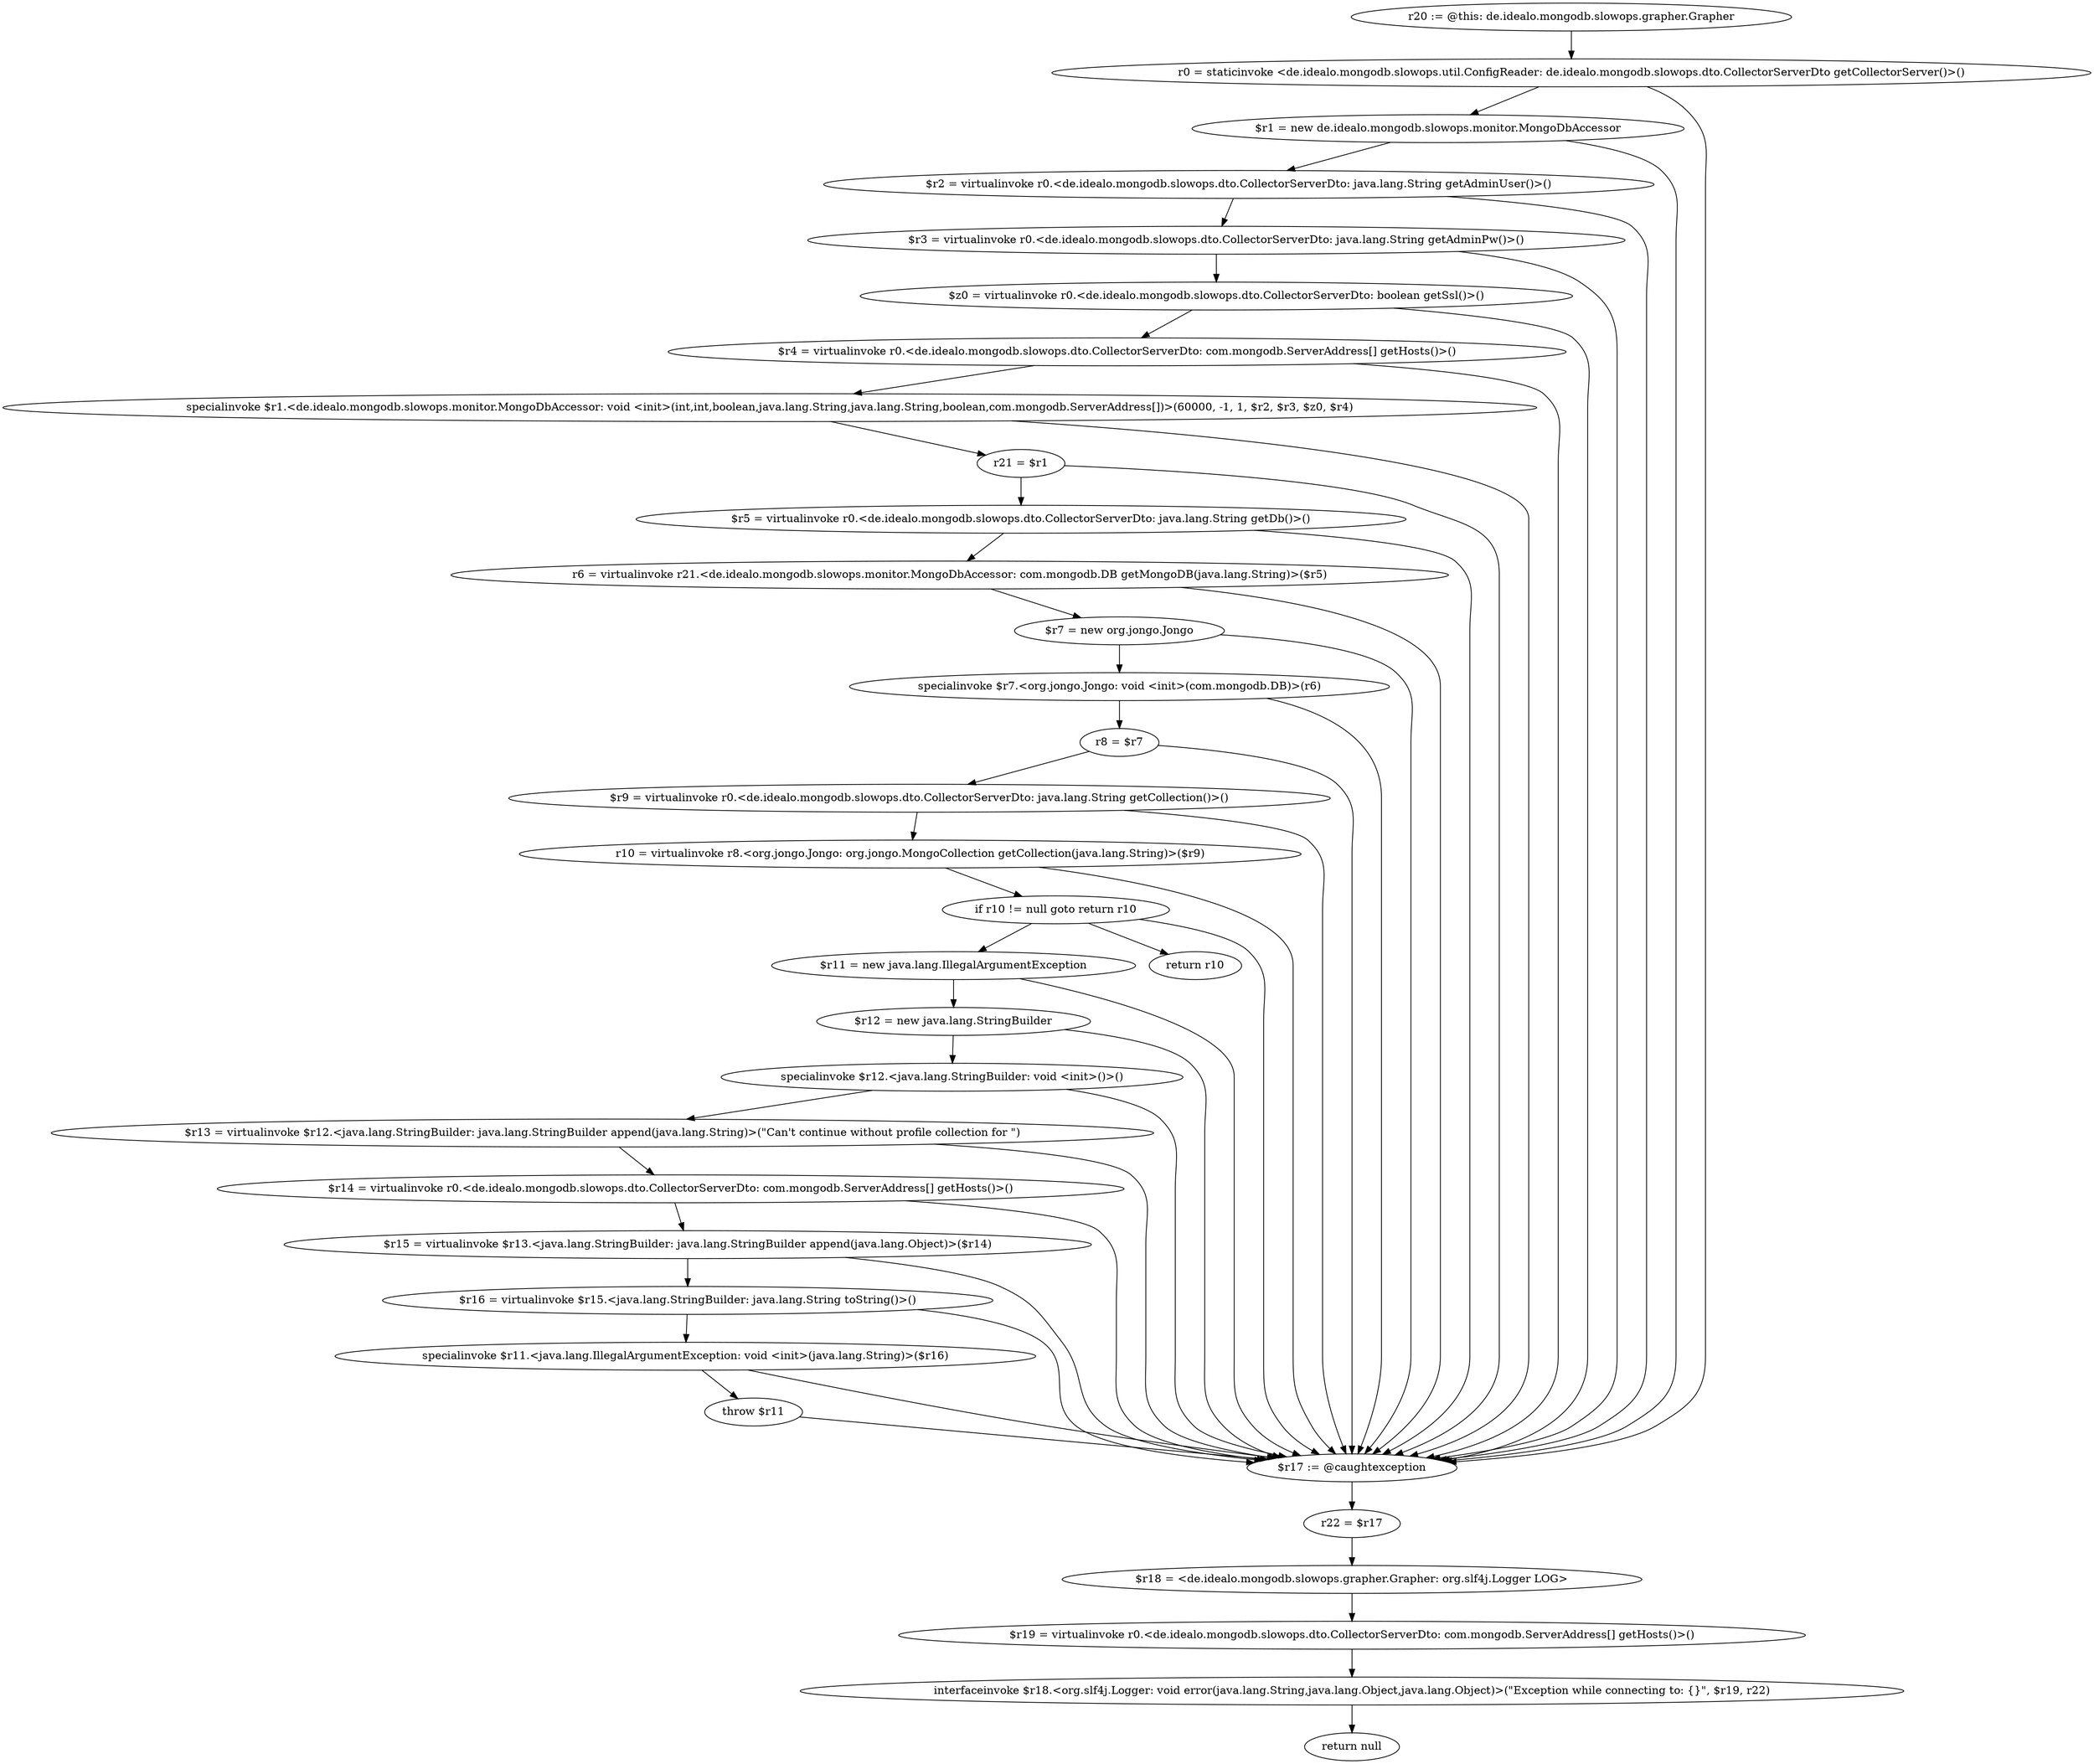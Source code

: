 digraph "unitGraph" {
    "r20 := @this: de.idealo.mongodb.slowops.grapher.Grapher"
    "r0 = staticinvoke <de.idealo.mongodb.slowops.util.ConfigReader: de.idealo.mongodb.slowops.dto.CollectorServerDto getCollectorServer()>()"
    "$r1 = new de.idealo.mongodb.slowops.monitor.MongoDbAccessor"
    "$r2 = virtualinvoke r0.<de.idealo.mongodb.slowops.dto.CollectorServerDto: java.lang.String getAdminUser()>()"
    "$r3 = virtualinvoke r0.<de.idealo.mongodb.slowops.dto.CollectorServerDto: java.lang.String getAdminPw()>()"
    "$z0 = virtualinvoke r0.<de.idealo.mongodb.slowops.dto.CollectorServerDto: boolean getSsl()>()"
    "$r4 = virtualinvoke r0.<de.idealo.mongodb.slowops.dto.CollectorServerDto: com.mongodb.ServerAddress[] getHosts()>()"
    "specialinvoke $r1.<de.idealo.mongodb.slowops.monitor.MongoDbAccessor: void <init>(int,int,boolean,java.lang.String,java.lang.String,boolean,com.mongodb.ServerAddress[])>(60000, -1, 1, $r2, $r3, $z0, $r4)"
    "r21 = $r1"
    "$r5 = virtualinvoke r0.<de.idealo.mongodb.slowops.dto.CollectorServerDto: java.lang.String getDb()>()"
    "r6 = virtualinvoke r21.<de.idealo.mongodb.slowops.monitor.MongoDbAccessor: com.mongodb.DB getMongoDB(java.lang.String)>($r5)"
    "$r7 = new org.jongo.Jongo"
    "specialinvoke $r7.<org.jongo.Jongo: void <init>(com.mongodb.DB)>(r6)"
    "r8 = $r7"
    "$r9 = virtualinvoke r0.<de.idealo.mongodb.slowops.dto.CollectorServerDto: java.lang.String getCollection()>()"
    "r10 = virtualinvoke r8.<org.jongo.Jongo: org.jongo.MongoCollection getCollection(java.lang.String)>($r9)"
    "if r10 != null goto return r10"
    "$r11 = new java.lang.IllegalArgumentException"
    "$r12 = new java.lang.StringBuilder"
    "specialinvoke $r12.<java.lang.StringBuilder: void <init>()>()"
    "$r13 = virtualinvoke $r12.<java.lang.StringBuilder: java.lang.StringBuilder append(java.lang.String)>(\"Can\'t continue without profile collection for \")"
    "$r14 = virtualinvoke r0.<de.idealo.mongodb.slowops.dto.CollectorServerDto: com.mongodb.ServerAddress[] getHosts()>()"
    "$r15 = virtualinvoke $r13.<java.lang.StringBuilder: java.lang.StringBuilder append(java.lang.Object)>($r14)"
    "$r16 = virtualinvoke $r15.<java.lang.StringBuilder: java.lang.String toString()>()"
    "specialinvoke $r11.<java.lang.IllegalArgumentException: void <init>(java.lang.String)>($r16)"
    "throw $r11"
    "return r10"
    "$r17 := @caughtexception"
    "r22 = $r17"
    "$r18 = <de.idealo.mongodb.slowops.grapher.Grapher: org.slf4j.Logger LOG>"
    "$r19 = virtualinvoke r0.<de.idealo.mongodb.slowops.dto.CollectorServerDto: com.mongodb.ServerAddress[] getHosts()>()"
    "interfaceinvoke $r18.<org.slf4j.Logger: void error(java.lang.String,java.lang.Object,java.lang.Object)>(\"Exception while connecting to: {}\", $r19, r22)"
    "return null"
    "r20 := @this: de.idealo.mongodb.slowops.grapher.Grapher"->"r0 = staticinvoke <de.idealo.mongodb.slowops.util.ConfigReader: de.idealo.mongodb.slowops.dto.CollectorServerDto getCollectorServer()>()";
    "r0 = staticinvoke <de.idealo.mongodb.slowops.util.ConfigReader: de.idealo.mongodb.slowops.dto.CollectorServerDto getCollectorServer()>()"->"$r1 = new de.idealo.mongodb.slowops.monitor.MongoDbAccessor";
    "r0 = staticinvoke <de.idealo.mongodb.slowops.util.ConfigReader: de.idealo.mongodb.slowops.dto.CollectorServerDto getCollectorServer()>()"->"$r17 := @caughtexception";
    "$r1 = new de.idealo.mongodb.slowops.monitor.MongoDbAccessor"->"$r2 = virtualinvoke r0.<de.idealo.mongodb.slowops.dto.CollectorServerDto: java.lang.String getAdminUser()>()";
    "$r1 = new de.idealo.mongodb.slowops.monitor.MongoDbAccessor"->"$r17 := @caughtexception";
    "$r2 = virtualinvoke r0.<de.idealo.mongodb.slowops.dto.CollectorServerDto: java.lang.String getAdminUser()>()"->"$r3 = virtualinvoke r0.<de.idealo.mongodb.slowops.dto.CollectorServerDto: java.lang.String getAdminPw()>()";
    "$r2 = virtualinvoke r0.<de.idealo.mongodb.slowops.dto.CollectorServerDto: java.lang.String getAdminUser()>()"->"$r17 := @caughtexception";
    "$r3 = virtualinvoke r0.<de.idealo.mongodb.slowops.dto.CollectorServerDto: java.lang.String getAdminPw()>()"->"$z0 = virtualinvoke r0.<de.idealo.mongodb.slowops.dto.CollectorServerDto: boolean getSsl()>()";
    "$r3 = virtualinvoke r0.<de.idealo.mongodb.slowops.dto.CollectorServerDto: java.lang.String getAdminPw()>()"->"$r17 := @caughtexception";
    "$z0 = virtualinvoke r0.<de.idealo.mongodb.slowops.dto.CollectorServerDto: boolean getSsl()>()"->"$r4 = virtualinvoke r0.<de.idealo.mongodb.slowops.dto.CollectorServerDto: com.mongodb.ServerAddress[] getHosts()>()";
    "$z0 = virtualinvoke r0.<de.idealo.mongodb.slowops.dto.CollectorServerDto: boolean getSsl()>()"->"$r17 := @caughtexception";
    "$r4 = virtualinvoke r0.<de.idealo.mongodb.slowops.dto.CollectorServerDto: com.mongodb.ServerAddress[] getHosts()>()"->"specialinvoke $r1.<de.idealo.mongodb.slowops.monitor.MongoDbAccessor: void <init>(int,int,boolean,java.lang.String,java.lang.String,boolean,com.mongodb.ServerAddress[])>(60000, -1, 1, $r2, $r3, $z0, $r4)";
    "$r4 = virtualinvoke r0.<de.idealo.mongodb.slowops.dto.CollectorServerDto: com.mongodb.ServerAddress[] getHosts()>()"->"$r17 := @caughtexception";
    "specialinvoke $r1.<de.idealo.mongodb.slowops.monitor.MongoDbAccessor: void <init>(int,int,boolean,java.lang.String,java.lang.String,boolean,com.mongodb.ServerAddress[])>(60000, -1, 1, $r2, $r3, $z0, $r4)"->"r21 = $r1";
    "specialinvoke $r1.<de.idealo.mongodb.slowops.monitor.MongoDbAccessor: void <init>(int,int,boolean,java.lang.String,java.lang.String,boolean,com.mongodb.ServerAddress[])>(60000, -1, 1, $r2, $r3, $z0, $r4)"->"$r17 := @caughtexception";
    "r21 = $r1"->"$r5 = virtualinvoke r0.<de.idealo.mongodb.slowops.dto.CollectorServerDto: java.lang.String getDb()>()";
    "r21 = $r1"->"$r17 := @caughtexception";
    "$r5 = virtualinvoke r0.<de.idealo.mongodb.slowops.dto.CollectorServerDto: java.lang.String getDb()>()"->"r6 = virtualinvoke r21.<de.idealo.mongodb.slowops.monitor.MongoDbAccessor: com.mongodb.DB getMongoDB(java.lang.String)>($r5)";
    "$r5 = virtualinvoke r0.<de.idealo.mongodb.slowops.dto.CollectorServerDto: java.lang.String getDb()>()"->"$r17 := @caughtexception";
    "r6 = virtualinvoke r21.<de.idealo.mongodb.slowops.monitor.MongoDbAccessor: com.mongodb.DB getMongoDB(java.lang.String)>($r5)"->"$r7 = new org.jongo.Jongo";
    "r6 = virtualinvoke r21.<de.idealo.mongodb.slowops.monitor.MongoDbAccessor: com.mongodb.DB getMongoDB(java.lang.String)>($r5)"->"$r17 := @caughtexception";
    "$r7 = new org.jongo.Jongo"->"specialinvoke $r7.<org.jongo.Jongo: void <init>(com.mongodb.DB)>(r6)";
    "$r7 = new org.jongo.Jongo"->"$r17 := @caughtexception";
    "specialinvoke $r7.<org.jongo.Jongo: void <init>(com.mongodb.DB)>(r6)"->"r8 = $r7";
    "specialinvoke $r7.<org.jongo.Jongo: void <init>(com.mongodb.DB)>(r6)"->"$r17 := @caughtexception";
    "r8 = $r7"->"$r9 = virtualinvoke r0.<de.idealo.mongodb.slowops.dto.CollectorServerDto: java.lang.String getCollection()>()";
    "r8 = $r7"->"$r17 := @caughtexception";
    "$r9 = virtualinvoke r0.<de.idealo.mongodb.slowops.dto.CollectorServerDto: java.lang.String getCollection()>()"->"r10 = virtualinvoke r8.<org.jongo.Jongo: org.jongo.MongoCollection getCollection(java.lang.String)>($r9)";
    "$r9 = virtualinvoke r0.<de.idealo.mongodb.slowops.dto.CollectorServerDto: java.lang.String getCollection()>()"->"$r17 := @caughtexception";
    "r10 = virtualinvoke r8.<org.jongo.Jongo: org.jongo.MongoCollection getCollection(java.lang.String)>($r9)"->"if r10 != null goto return r10";
    "r10 = virtualinvoke r8.<org.jongo.Jongo: org.jongo.MongoCollection getCollection(java.lang.String)>($r9)"->"$r17 := @caughtexception";
    "if r10 != null goto return r10"->"$r11 = new java.lang.IllegalArgumentException";
    "if r10 != null goto return r10"->"return r10";
    "if r10 != null goto return r10"->"$r17 := @caughtexception";
    "$r11 = new java.lang.IllegalArgumentException"->"$r12 = new java.lang.StringBuilder";
    "$r11 = new java.lang.IllegalArgumentException"->"$r17 := @caughtexception";
    "$r12 = new java.lang.StringBuilder"->"specialinvoke $r12.<java.lang.StringBuilder: void <init>()>()";
    "$r12 = new java.lang.StringBuilder"->"$r17 := @caughtexception";
    "specialinvoke $r12.<java.lang.StringBuilder: void <init>()>()"->"$r13 = virtualinvoke $r12.<java.lang.StringBuilder: java.lang.StringBuilder append(java.lang.String)>(\"Can\'t continue without profile collection for \")";
    "specialinvoke $r12.<java.lang.StringBuilder: void <init>()>()"->"$r17 := @caughtexception";
    "$r13 = virtualinvoke $r12.<java.lang.StringBuilder: java.lang.StringBuilder append(java.lang.String)>(\"Can\'t continue without profile collection for \")"->"$r14 = virtualinvoke r0.<de.idealo.mongodb.slowops.dto.CollectorServerDto: com.mongodb.ServerAddress[] getHosts()>()";
    "$r13 = virtualinvoke $r12.<java.lang.StringBuilder: java.lang.StringBuilder append(java.lang.String)>(\"Can\'t continue without profile collection for \")"->"$r17 := @caughtexception";
    "$r14 = virtualinvoke r0.<de.idealo.mongodb.slowops.dto.CollectorServerDto: com.mongodb.ServerAddress[] getHosts()>()"->"$r15 = virtualinvoke $r13.<java.lang.StringBuilder: java.lang.StringBuilder append(java.lang.Object)>($r14)";
    "$r14 = virtualinvoke r0.<de.idealo.mongodb.slowops.dto.CollectorServerDto: com.mongodb.ServerAddress[] getHosts()>()"->"$r17 := @caughtexception";
    "$r15 = virtualinvoke $r13.<java.lang.StringBuilder: java.lang.StringBuilder append(java.lang.Object)>($r14)"->"$r16 = virtualinvoke $r15.<java.lang.StringBuilder: java.lang.String toString()>()";
    "$r15 = virtualinvoke $r13.<java.lang.StringBuilder: java.lang.StringBuilder append(java.lang.Object)>($r14)"->"$r17 := @caughtexception";
    "$r16 = virtualinvoke $r15.<java.lang.StringBuilder: java.lang.String toString()>()"->"specialinvoke $r11.<java.lang.IllegalArgumentException: void <init>(java.lang.String)>($r16)";
    "$r16 = virtualinvoke $r15.<java.lang.StringBuilder: java.lang.String toString()>()"->"$r17 := @caughtexception";
    "specialinvoke $r11.<java.lang.IllegalArgumentException: void <init>(java.lang.String)>($r16)"->"throw $r11";
    "specialinvoke $r11.<java.lang.IllegalArgumentException: void <init>(java.lang.String)>($r16)"->"$r17 := @caughtexception";
    "throw $r11"->"$r17 := @caughtexception";
    "$r17 := @caughtexception"->"r22 = $r17";
    "r22 = $r17"->"$r18 = <de.idealo.mongodb.slowops.grapher.Grapher: org.slf4j.Logger LOG>";
    "$r18 = <de.idealo.mongodb.slowops.grapher.Grapher: org.slf4j.Logger LOG>"->"$r19 = virtualinvoke r0.<de.idealo.mongodb.slowops.dto.CollectorServerDto: com.mongodb.ServerAddress[] getHosts()>()";
    "$r19 = virtualinvoke r0.<de.idealo.mongodb.slowops.dto.CollectorServerDto: com.mongodb.ServerAddress[] getHosts()>()"->"interfaceinvoke $r18.<org.slf4j.Logger: void error(java.lang.String,java.lang.Object,java.lang.Object)>(\"Exception while connecting to: {}\", $r19, r22)";
    "interfaceinvoke $r18.<org.slf4j.Logger: void error(java.lang.String,java.lang.Object,java.lang.Object)>(\"Exception while connecting to: {}\", $r19, r22)"->"return null";
}
